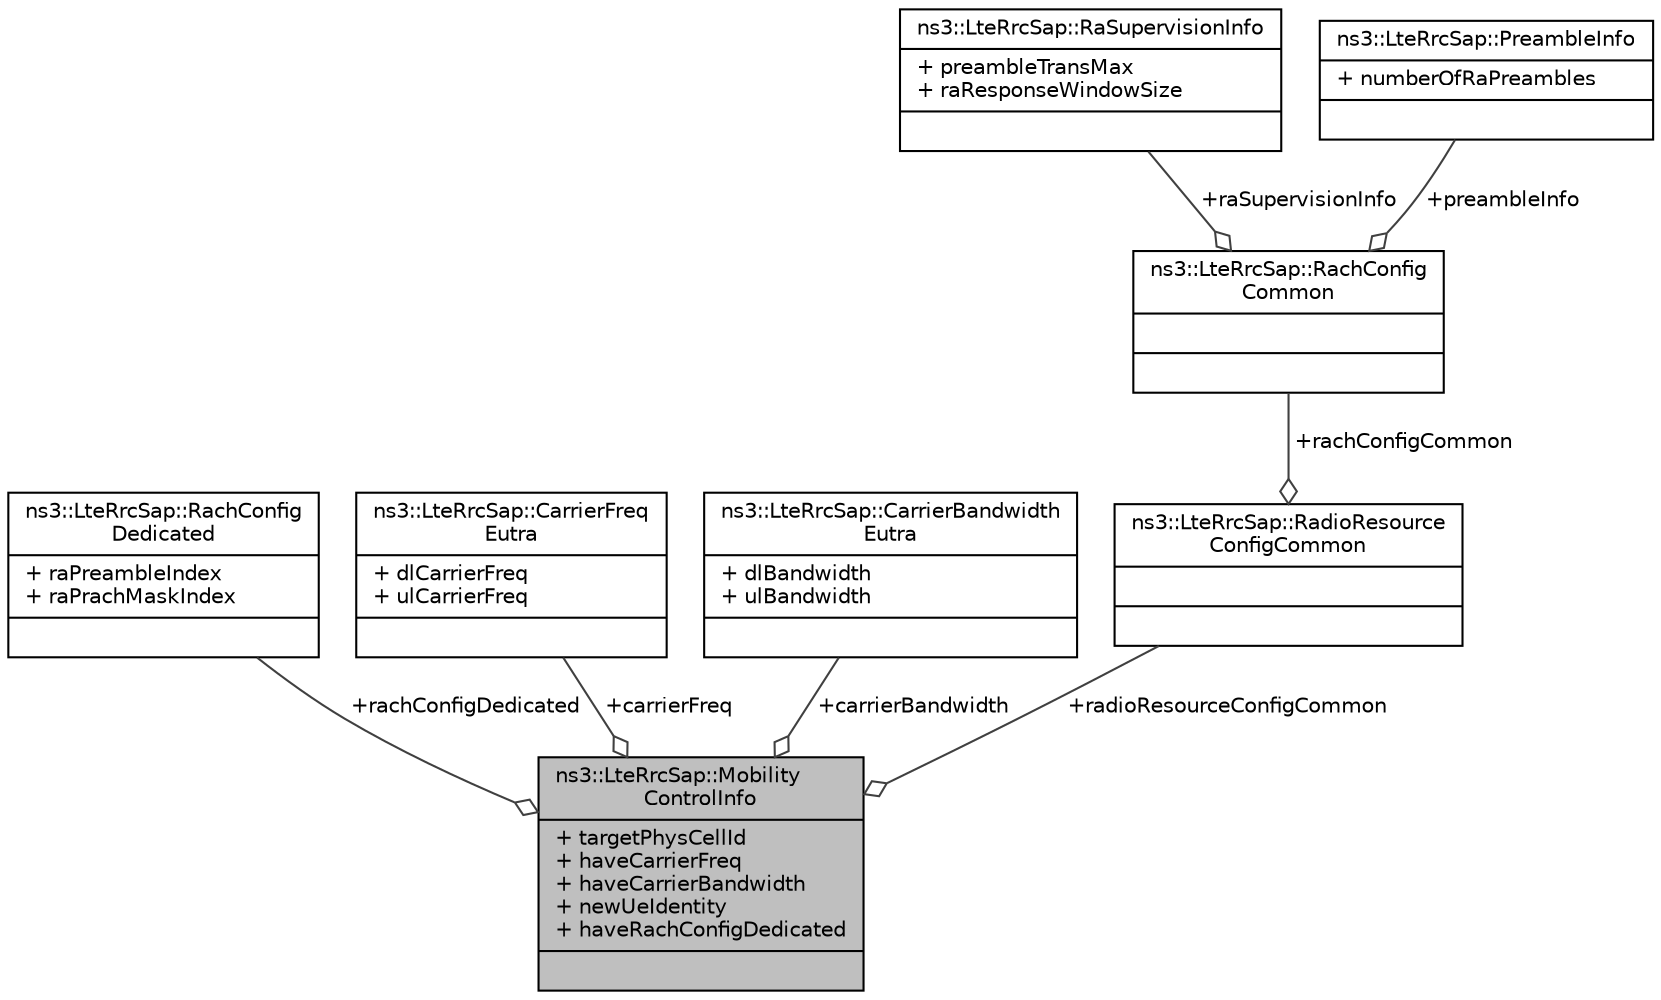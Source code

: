digraph "ns3::LteRrcSap::MobilityControlInfo"
{
  edge [fontname="Helvetica",fontsize="10",labelfontname="Helvetica",labelfontsize="10"];
  node [fontname="Helvetica",fontsize="10",shape=record];
  Node1 [label="{ns3::LteRrcSap::Mobility\lControlInfo\n|+ targetPhysCellId\l+ haveCarrierFreq\l+ haveCarrierBandwidth\l+ newUeIdentity\l+ haveRachConfigDedicated\l|}",height=0.2,width=0.4,color="black", fillcolor="grey75", style="filled", fontcolor="black"];
  Node2 -> Node1 [color="grey25",fontsize="10",style="solid",label=" +rachConfigDedicated" ,arrowhead="odiamond"];
  Node2 [label="{ns3::LteRrcSap::RachConfig\lDedicated\n|+ raPreambleIndex\l+ raPrachMaskIndex\l|}",height=0.2,width=0.4,color="black", fillcolor="white", style="filled",URL="$dd/d42/structns3_1_1LteRrcSap_1_1RachConfigDedicated.html"];
  Node3 -> Node1 [color="grey25",fontsize="10",style="solid",label=" +carrierFreq" ,arrowhead="odiamond"];
  Node3 [label="{ns3::LteRrcSap::CarrierFreq\lEutra\n|+ dlCarrierFreq\l+ ulCarrierFreq\l|}",height=0.2,width=0.4,color="black", fillcolor="white", style="filled",URL="$db/d12/structns3_1_1LteRrcSap_1_1CarrierFreqEutra.html"];
  Node4 -> Node1 [color="grey25",fontsize="10",style="solid",label=" +carrierBandwidth" ,arrowhead="odiamond"];
  Node4 [label="{ns3::LteRrcSap::CarrierBandwidth\lEutra\n|+ dlBandwidth\l+ ulBandwidth\l|}",height=0.2,width=0.4,color="black", fillcolor="white", style="filled",URL="$d8/d00/structns3_1_1LteRrcSap_1_1CarrierBandwidthEutra.html"];
  Node5 -> Node1 [color="grey25",fontsize="10",style="solid",label=" +radioResourceConfigCommon" ,arrowhead="odiamond"];
  Node5 [label="{ns3::LteRrcSap::RadioResource\lConfigCommon\n||}",height=0.2,width=0.4,color="black", fillcolor="white", style="filled",URL="$df/d05/structns3_1_1LteRrcSap_1_1RadioResourceConfigCommon.html"];
  Node6 -> Node5 [color="grey25",fontsize="10",style="solid",label=" +rachConfigCommon" ,arrowhead="odiamond"];
  Node6 [label="{ns3::LteRrcSap::RachConfig\lCommon\n||}",height=0.2,width=0.4,color="black", fillcolor="white", style="filled",URL="$d3/d4e/structns3_1_1LteRrcSap_1_1RachConfigCommon.html"];
  Node7 -> Node6 [color="grey25",fontsize="10",style="solid",label=" +raSupervisionInfo" ,arrowhead="odiamond"];
  Node7 [label="{ns3::LteRrcSap::RaSupervisionInfo\n|+ preambleTransMax\l+ raResponseWindowSize\l|}",height=0.2,width=0.4,color="black", fillcolor="white", style="filled",URL="$dc/d91/structns3_1_1LteRrcSap_1_1RaSupervisionInfo.html"];
  Node8 -> Node6 [color="grey25",fontsize="10",style="solid",label=" +preambleInfo" ,arrowhead="odiamond"];
  Node8 [label="{ns3::LteRrcSap::PreambleInfo\n|+ numberOfRaPreambles\l|}",height=0.2,width=0.4,color="black", fillcolor="white", style="filled",URL="$d3/db4/structns3_1_1LteRrcSap_1_1PreambleInfo.html"];
}
